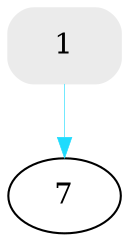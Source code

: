 
digraph G {
fontname="Helvetica";

1 -> 7 [color="#1FDBFD", style="setlinewidth(0.3)" ];

/* Node attributes */

1 [color="#ebebeb", shape="box" style="filled,rounded", fillcolor="#ebebeb", URL="/p/GCC/t/1", tooltip="FIXED -           * config/m32c/m32c.c (TARGET_PROMOTE_FUN...", target="_blank"];


7 [color="black", shape="ellipse" style="filled,rounded", fillcolor="white", URL="", tooltip="7", target="_blank"];

}
